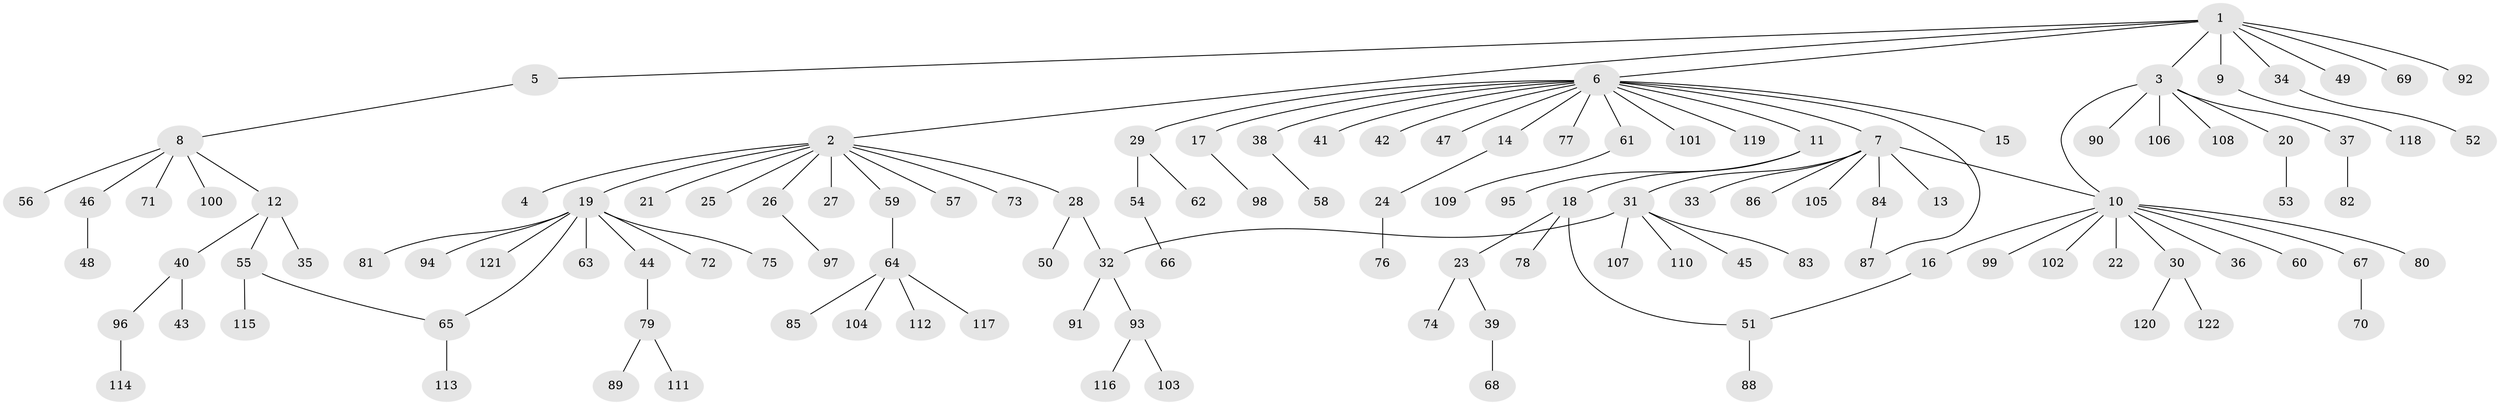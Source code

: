 // Generated by graph-tools (version 1.1) at 2025/14/03/09/25 04:14:31]
// undirected, 122 vertices, 126 edges
graph export_dot {
graph [start="1"]
  node [color=gray90,style=filled];
  1;
  2;
  3;
  4;
  5;
  6;
  7;
  8;
  9;
  10;
  11;
  12;
  13;
  14;
  15;
  16;
  17;
  18;
  19;
  20;
  21;
  22;
  23;
  24;
  25;
  26;
  27;
  28;
  29;
  30;
  31;
  32;
  33;
  34;
  35;
  36;
  37;
  38;
  39;
  40;
  41;
  42;
  43;
  44;
  45;
  46;
  47;
  48;
  49;
  50;
  51;
  52;
  53;
  54;
  55;
  56;
  57;
  58;
  59;
  60;
  61;
  62;
  63;
  64;
  65;
  66;
  67;
  68;
  69;
  70;
  71;
  72;
  73;
  74;
  75;
  76;
  77;
  78;
  79;
  80;
  81;
  82;
  83;
  84;
  85;
  86;
  87;
  88;
  89;
  90;
  91;
  92;
  93;
  94;
  95;
  96;
  97;
  98;
  99;
  100;
  101;
  102;
  103;
  104;
  105;
  106;
  107;
  108;
  109;
  110;
  111;
  112;
  113;
  114;
  115;
  116;
  117;
  118;
  119;
  120;
  121;
  122;
  1 -- 2;
  1 -- 3;
  1 -- 5;
  1 -- 6;
  1 -- 9;
  1 -- 34;
  1 -- 49;
  1 -- 69;
  1 -- 92;
  2 -- 4;
  2 -- 19;
  2 -- 21;
  2 -- 25;
  2 -- 26;
  2 -- 27;
  2 -- 28;
  2 -- 57;
  2 -- 59;
  2 -- 73;
  3 -- 10;
  3 -- 20;
  3 -- 37;
  3 -- 90;
  3 -- 106;
  3 -- 108;
  5 -- 8;
  6 -- 7;
  6 -- 11;
  6 -- 14;
  6 -- 15;
  6 -- 17;
  6 -- 29;
  6 -- 38;
  6 -- 41;
  6 -- 42;
  6 -- 47;
  6 -- 61;
  6 -- 77;
  6 -- 87;
  6 -- 101;
  6 -- 119;
  7 -- 10;
  7 -- 13;
  7 -- 31;
  7 -- 33;
  7 -- 84;
  7 -- 86;
  7 -- 105;
  8 -- 12;
  8 -- 46;
  8 -- 56;
  8 -- 71;
  8 -- 100;
  9 -- 118;
  10 -- 16;
  10 -- 22;
  10 -- 30;
  10 -- 36;
  10 -- 60;
  10 -- 67;
  10 -- 80;
  10 -- 99;
  10 -- 102;
  11 -- 18;
  11 -- 95;
  12 -- 35;
  12 -- 40;
  12 -- 55;
  14 -- 24;
  16 -- 51;
  17 -- 98;
  18 -- 23;
  18 -- 51;
  18 -- 78;
  19 -- 44;
  19 -- 63;
  19 -- 65;
  19 -- 72;
  19 -- 75;
  19 -- 81;
  19 -- 94;
  19 -- 121;
  20 -- 53;
  23 -- 39;
  23 -- 74;
  24 -- 76;
  26 -- 97;
  28 -- 32;
  28 -- 50;
  29 -- 54;
  29 -- 62;
  30 -- 120;
  30 -- 122;
  31 -- 32;
  31 -- 45;
  31 -- 83;
  31 -- 107;
  31 -- 110;
  32 -- 91;
  32 -- 93;
  34 -- 52;
  37 -- 82;
  38 -- 58;
  39 -- 68;
  40 -- 43;
  40 -- 96;
  44 -- 79;
  46 -- 48;
  51 -- 88;
  54 -- 66;
  55 -- 65;
  55 -- 115;
  59 -- 64;
  61 -- 109;
  64 -- 85;
  64 -- 104;
  64 -- 112;
  64 -- 117;
  65 -- 113;
  67 -- 70;
  79 -- 89;
  79 -- 111;
  84 -- 87;
  93 -- 103;
  93 -- 116;
  96 -- 114;
}
